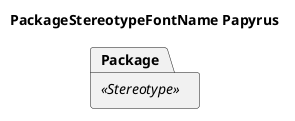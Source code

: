 @startuml
'!include ../../../plantuml-styles/plantuml-ae-skinparam-ex.iuml

skinparam PackageStereotypeFontName Papyrus

title PackageStereotypeFontName Papyrus

package Package <<Stereotype>>
@enduml